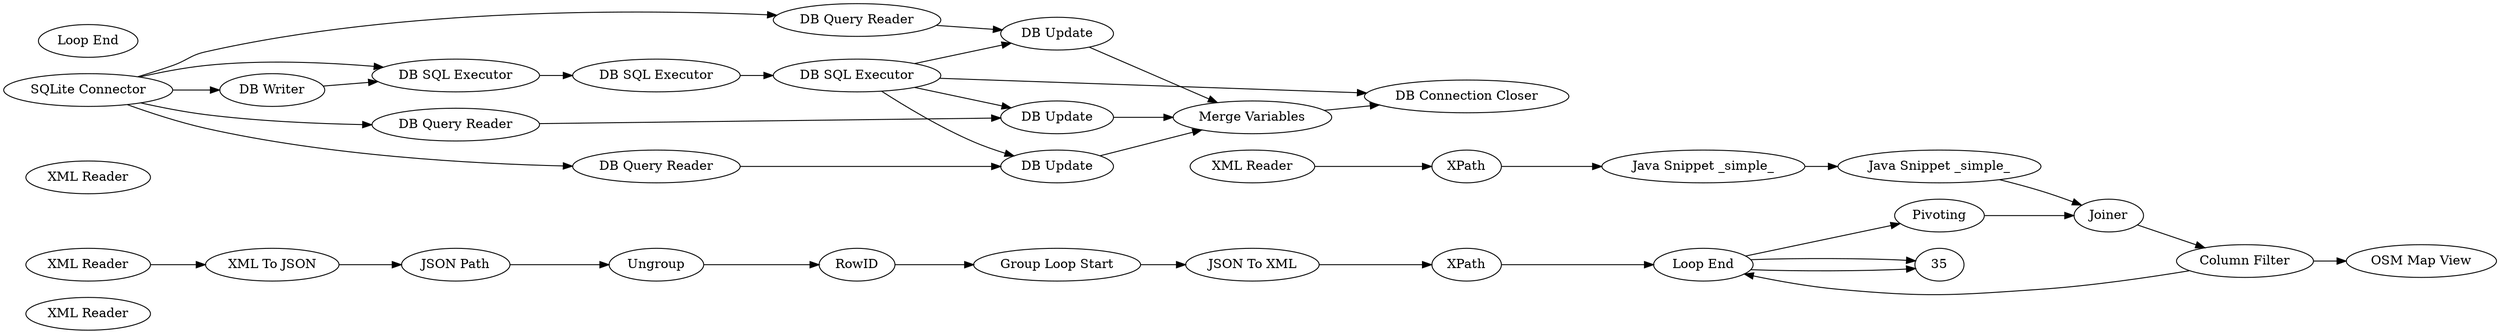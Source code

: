 digraph {
	1 [label="XML Reader"]
	11 [label="Java Snippet _simple_"]
	12 [label="XML Reader"]
	15 [label=Joiner]
	16 [label="Column Filter"]
	18 [label="OSM Map View"]
	19 [label="SQLite Connector"]
	20 [label="DB Writer"]
	21 [label="DB Connection Closer"]
	22 [label="DB SQL Executor"]
	23 [label="DB SQL Executor"]
	24 [label="DB SQL Executor"]
	28 [label="DB Update"]
	29 [label="DB Query Reader"]
	30 [label="DB Query Reader"]
	31 [label="DB Query Reader"]
	32 [label="DB Update"]
	33 [label="DB Update"]
	34 [label="Merge Variables"]
	13 [label=XPath]
	14 [label="Java Snippet _simple_"]
	17 [label="Java Snippet _simple_"]
	2 [label="XML To JSON"]
	3 [label="JSON Path"]
	4 [label=Ungroup]
	5 [label=RowID]
	6 [label="Group Loop Start"]
	7 [label="JSON To XML"]
	8 [label=XPath]
	9 [label=Pivoting]
	10 [label="Loop End"]
	11 [label="Loop End"]
	38 [label="XML Reader"]
	39 [label="XML Reader"]
	19 -> 22
	19 -> 20
	19 -> 31
	19 -> 30
	19 -> 29
	20 -> 22
	22 -> 23
	23 -> 24
	24 -> 28
	24 -> 21
	24 -> 32
	24 -> 33
	28 -> 34
	29 -> 28
	30 -> 32
	31 -> 33
	32 -> 34
	33 -> 34
	34 -> 21
	13 -> 14
	14 -> 17
	2 -> 3
	3 -> 4
	4 -> 5
	5 -> 6
	6 -> 7
	7 -> 8
	8 -> 11
	11 -> 9
	11 -> 35
	11 -> 35
	15 -> 16
	16 -> 18
	16 -> 11
	17 -> 15
	9 -> 15
	38 -> 13
	39 -> 2
	rankdir=LR
}
